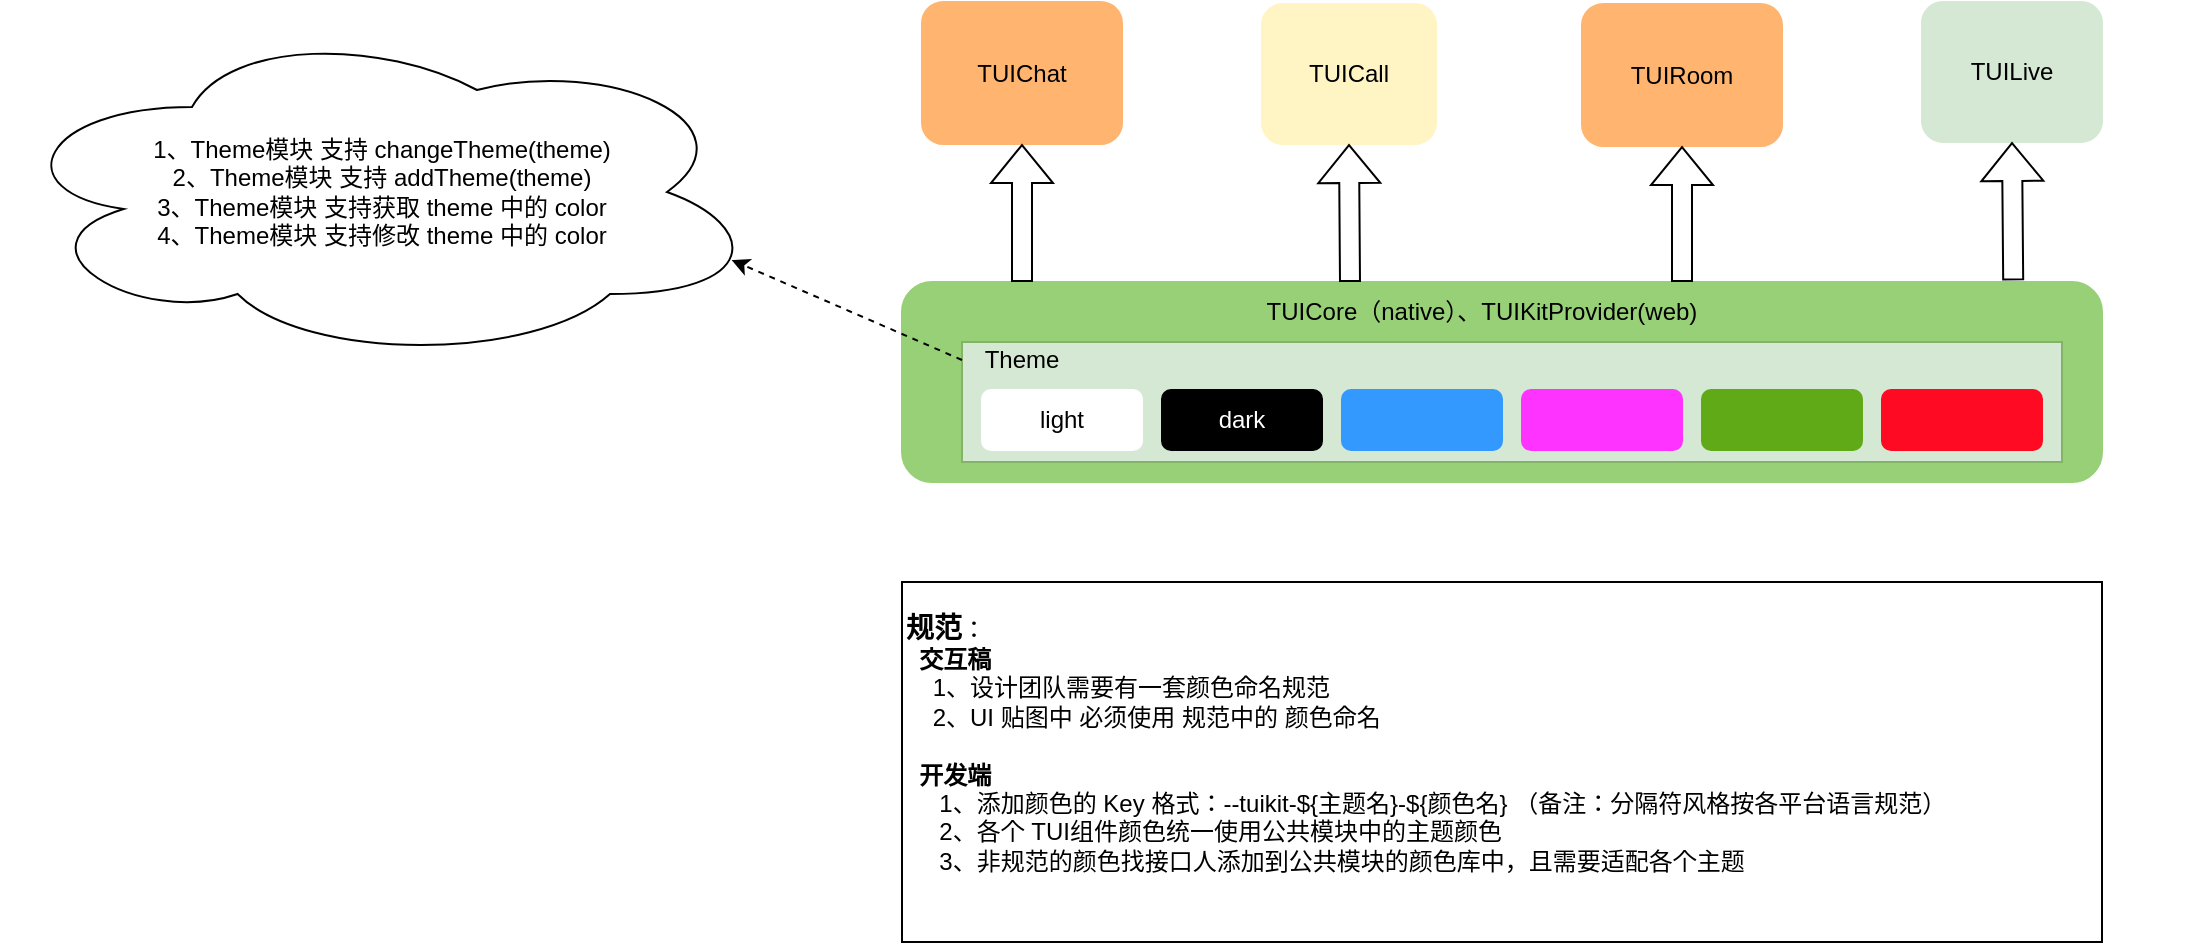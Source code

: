<mxfile version="24.7.6">
  <diagram name="第 1 页" id="9ODs0Qua660HP017xiVU">
    <mxGraphModel dx="1504" dy="427" grid="1" gridSize="10" guides="1" tooltips="1" connect="1" arrows="1" fold="1" page="1" pageScale="1" pageWidth="827" pageHeight="1169" math="0" shadow="0">
      <root>
        <mxCell id="0" />
        <mxCell id="1" parent="0" />
        <mxCell id="njDCJ_qlVzi4br1Py447-1" value="" style="rounded=1;whiteSpace=wrap;html=1;fillColor=#97D077;strokeColor=#97D077;" parent="1" vertex="1">
          <mxGeometry x="80" y="180" width="600" height="100" as="geometry" />
        </mxCell>
        <mxCell id="njDCJ_qlVzi4br1Py447-2" value="TUIChat" style="rounded=1;whiteSpace=wrap;html=1;fillColor=#FFB570;strokeColor=#FFB570;" parent="1" vertex="1">
          <mxGeometry x="90" y="40" width="100" height="71" as="geometry" />
        </mxCell>
        <mxCell id="njDCJ_qlVzi4br1Py447-4" value="TUIRoom" style="rounded=1;whiteSpace=wrap;html=1;fillColor=#FFB570;strokeColor=#FFB570;" parent="1" vertex="1">
          <mxGeometry x="420" y="41" width="100" height="71" as="geometry" />
        </mxCell>
        <mxCell id="njDCJ_qlVzi4br1Py447-5" value="TUICall" style="rounded=1;whiteSpace=wrap;html=1;strokeColor=#FFF4C3;fillColor=#FFF4C3;" parent="1" vertex="1">
          <mxGeometry x="260" y="41" width="87" height="70" as="geometry" />
        </mxCell>
        <mxCell id="njDCJ_qlVzi4br1Py447-6" value="TUILive" style="rounded=1;whiteSpace=wrap;html=1;strokeColor=#D5E8D4;fillColor=#d5e8d4;" parent="1" vertex="1">
          <mxGeometry x="590" y="40" width="90" height="70" as="geometry" />
        </mxCell>
        <mxCell id="njDCJ_qlVzi4br1Py447-7" value="" style="rounded=0;whiteSpace=wrap;html=1;fillColor=#d5e8d4;strokeColor=#82b366;" parent="1" vertex="1">
          <mxGeometry x="110" y="210" width="550" height="60" as="geometry" />
        </mxCell>
        <mxCell id="njDCJ_qlVzi4br1Py447-8" value="TUICore（native）、TUIKitProvider(web)" style="text;html=1;align=center;verticalAlign=middle;whiteSpace=wrap;rounded=0;" parent="1" vertex="1">
          <mxGeometry x="220" y="180" width="300" height="30" as="geometry" />
        </mxCell>
        <mxCell id="njDCJ_qlVzi4br1Py447-10" value="Theme" style="text;html=1;align=center;verticalAlign=middle;whiteSpace=wrap;rounded=0;" parent="1" vertex="1">
          <mxGeometry x="110" y="204" width="60" height="30" as="geometry" />
        </mxCell>
        <mxCell id="njDCJ_qlVzi4br1Py447-11" value="light" style="rounded=1;whiteSpace=wrap;html=1;strokeColor=#FFFFFF;" parent="1" vertex="1">
          <mxGeometry x="120" y="234" width="80" height="30" as="geometry" />
        </mxCell>
        <mxCell id="njDCJ_qlVzi4br1Py447-12" value="&lt;font color=&quot;#ffffff&quot;&gt;dark&lt;/font&gt;" style="rounded=1;whiteSpace=wrap;html=1;fillColor=#000000;" parent="1" vertex="1">
          <mxGeometry x="210" y="234" width="80" height="30" as="geometry" />
        </mxCell>
        <mxCell id="njDCJ_qlVzi4br1Py447-13" value="" style="rounded=1;whiteSpace=wrap;html=1;fillColor=#3399FF;strokeColor=#3399FF;" parent="1" vertex="1">
          <mxGeometry x="300" y="234" width="80" height="30" as="geometry" />
        </mxCell>
        <mxCell id="njDCJ_qlVzi4br1Py447-14" value="" style="rounded=1;whiteSpace=wrap;html=1;fillColor=#FF33FF;strokeColor=#FF33FF;" parent="1" vertex="1">
          <mxGeometry x="390" y="234" width="80" height="30" as="geometry" />
        </mxCell>
        <mxCell id="njDCJ_qlVzi4br1Py447-15" value="" style="rounded=1;whiteSpace=wrap;html=1;fillColor=#60A917;fontColor=#ffffff;strokeColor=#60A917;" parent="1" vertex="1">
          <mxGeometry x="480" y="234" width="80" height="30" as="geometry" />
        </mxCell>
        <mxCell id="njDCJ_qlVzi4br1Py447-16" value="" style="rounded=1;whiteSpace=wrap;html=1;fillColor=#FF0A23;fontColor=#ffffff;strokeColor=#FF0A23;" parent="1" vertex="1">
          <mxGeometry x="570" y="234" width="80" height="30" as="geometry" />
        </mxCell>
        <mxCell id="njDCJ_qlVzi4br1Py447-17" value="" style="shape=flexArrow;endArrow=classic;html=1;rounded=0;entryX=0.5;entryY=1;entryDx=0;entryDy=0;" parent="1" target="njDCJ_qlVzi4br1Py447-2" edge="1">
          <mxGeometry width="50" height="50" relative="1" as="geometry">
            <mxPoint x="140" y="180" as="sourcePoint" />
            <mxPoint x="440" y="160" as="targetPoint" />
          </mxGeometry>
        </mxCell>
        <mxCell id="njDCJ_qlVzi4br1Py447-20" value="" style="shape=flexArrow;endArrow=classic;html=1;rounded=0;entryX=0.5;entryY=1;entryDx=0;entryDy=0;" parent="1" target="njDCJ_qlVzi4br1Py447-5" edge="1">
          <mxGeometry width="50" height="50" relative="1" as="geometry">
            <mxPoint x="304" y="180" as="sourcePoint" />
            <mxPoint x="150" y="121" as="targetPoint" />
          </mxGeometry>
        </mxCell>
        <mxCell id="njDCJ_qlVzi4br1Py447-21" value="" style="shape=flexArrow;endArrow=classic;html=1;rounded=0;entryX=0.5;entryY=1;entryDx=0;entryDy=0;" parent="1" target="njDCJ_qlVzi4br1Py447-4" edge="1">
          <mxGeometry width="50" height="50" relative="1" as="geometry">
            <mxPoint x="470" y="180" as="sourcePoint" />
            <mxPoint x="314" y="121" as="targetPoint" />
          </mxGeometry>
        </mxCell>
        <mxCell id="njDCJ_qlVzi4br1Py447-22" value="" style="shape=flexArrow;endArrow=classic;html=1;rounded=0;entryX=0.5;entryY=1;entryDx=0;entryDy=0;exitX=0.926;exitY=-0.008;exitDx=0;exitDy=0;exitPerimeter=0;" parent="1" source="njDCJ_qlVzi4br1Py447-1" target="njDCJ_qlVzi4br1Py447-6" edge="1">
          <mxGeometry width="50" height="50" relative="1" as="geometry">
            <mxPoint x="480" y="190" as="sourcePoint" />
            <mxPoint x="480" y="122" as="targetPoint" />
          </mxGeometry>
        </mxCell>
        <mxCell id="njDCJ_qlVzi4br1Py447-23" value="1、Theme模块 支持 changeTheme(theme)&lt;div&gt;2、Theme模块 支持 addTheme(theme)&lt;/div&gt;&lt;div&gt;3、&lt;span style=&quot;background-color: initial;&quot;&gt;Theme模块&lt;/span&gt;&lt;span style=&quot;background-color: initial;&quot;&gt;&amp;nbsp;&lt;/span&gt;&lt;span style=&quot;background-color: initial;&quot;&gt;支持获取 theme 中的 color&lt;/span&gt;&lt;/div&gt;&lt;div style=&quot;&quot;&gt;4、&lt;span style=&quot;background-color: initial;&quot;&gt;Theme模块&lt;/span&gt;&lt;span style=&quot;background-color: initial;&quot;&gt;&amp;nbsp;&lt;/span&gt;&lt;span style=&quot;background-color: initial;&quot;&gt;支持修改 theme 中的 color&lt;/span&gt;&lt;/div&gt;" style="ellipse;shape=cloud;whiteSpace=wrap;html=1;align=center;" parent="1" vertex="1">
          <mxGeometry x="-370" y="50" width="380" height="170" as="geometry" />
        </mxCell>
        <mxCell id="njDCJ_qlVzi4br1Py447-24" value="" style="endArrow=classic;html=1;rounded=0;exitX=0;exitY=0.5;exitDx=0;exitDy=0;entryX=0.96;entryY=0.7;entryDx=0;entryDy=0;entryPerimeter=0;dashed=1;" parent="1" source="njDCJ_qlVzi4br1Py447-10" target="njDCJ_qlVzi4br1Py447-23" edge="1">
          <mxGeometry width="50" height="50" relative="1" as="geometry">
            <mxPoint x="160" y="240" as="sourcePoint" />
            <mxPoint x="210" y="190" as="targetPoint" />
          </mxGeometry>
        </mxCell>
        <mxCell id="njDCJ_qlVzi4br1Py447-25" value="" style="rounded=0;whiteSpace=wrap;html=1;" parent="1" vertex="1">
          <mxGeometry x="80" y="330" width="600" height="180" as="geometry" />
        </mxCell>
        <mxCell id="njDCJ_qlVzi4br1Py447-29" value="&lt;b&gt;&lt;font style=&quot;font-size: 14px;&quot;&gt;规范&lt;/font&gt;&lt;/b&gt;：&lt;div&gt;&amp;nbsp; &lt;b&gt;交互稿&lt;/b&gt;&lt;/div&gt;&lt;div&gt;&amp;nbsp; &amp;nbsp; 1、设计团队需要有一套颜色命名规范&lt;/div&gt;&lt;div&gt;&amp;nbsp; &amp;nbsp; 2、UI 贴图中 必须使用 规范中的 颜色命名&lt;/div&gt;&lt;div&gt;&lt;br&gt;&lt;/div&gt;&lt;div&gt;&amp;nbsp; &lt;b&gt;开发端&lt;/b&gt;&lt;/div&gt;&lt;div&gt;&amp;nbsp;&amp;nbsp;&lt;span style=&quot;background-color: initial;&quot;&gt;&amp;nbsp; &amp;nbsp;1、添加颜色的 Key 格式：--tuikit-${主题名}-${颜色名} （备注：&lt;/span&gt;&lt;span style=&quot;background-color: initial;&quot;&gt;分隔符风格按&lt;/span&gt;&lt;span style=&quot;background-color: initial;&quot;&gt;各平台语言规范）&lt;/span&gt;&lt;/div&gt;&lt;div&gt;&amp;nbsp; &amp;nbsp; &amp;nbsp;2、各个 TUI组件颜色统一使用公共模块中的主题颜色&lt;/div&gt;&lt;div&gt;&amp;nbsp; &amp;nbsp; &amp;nbsp;3、非规范的颜色找接口人添加到公共模块的颜色库中，且&lt;span style=&quot;background-color: initial;&quot;&gt;需要适配各个主题&lt;/span&gt;&lt;/div&gt;&lt;div&gt;&amp;nbsp;&amp;nbsp;&lt;/div&gt;&lt;div&gt;&lt;br&gt;&lt;/div&gt;" style="text;html=1;align=left;verticalAlign=middle;whiteSpace=wrap;rounded=0;" parent="1" vertex="1">
          <mxGeometry x="80" y="410" width="650" height="30" as="geometry" />
        </mxCell>
      </root>
    </mxGraphModel>
  </diagram>
</mxfile>
